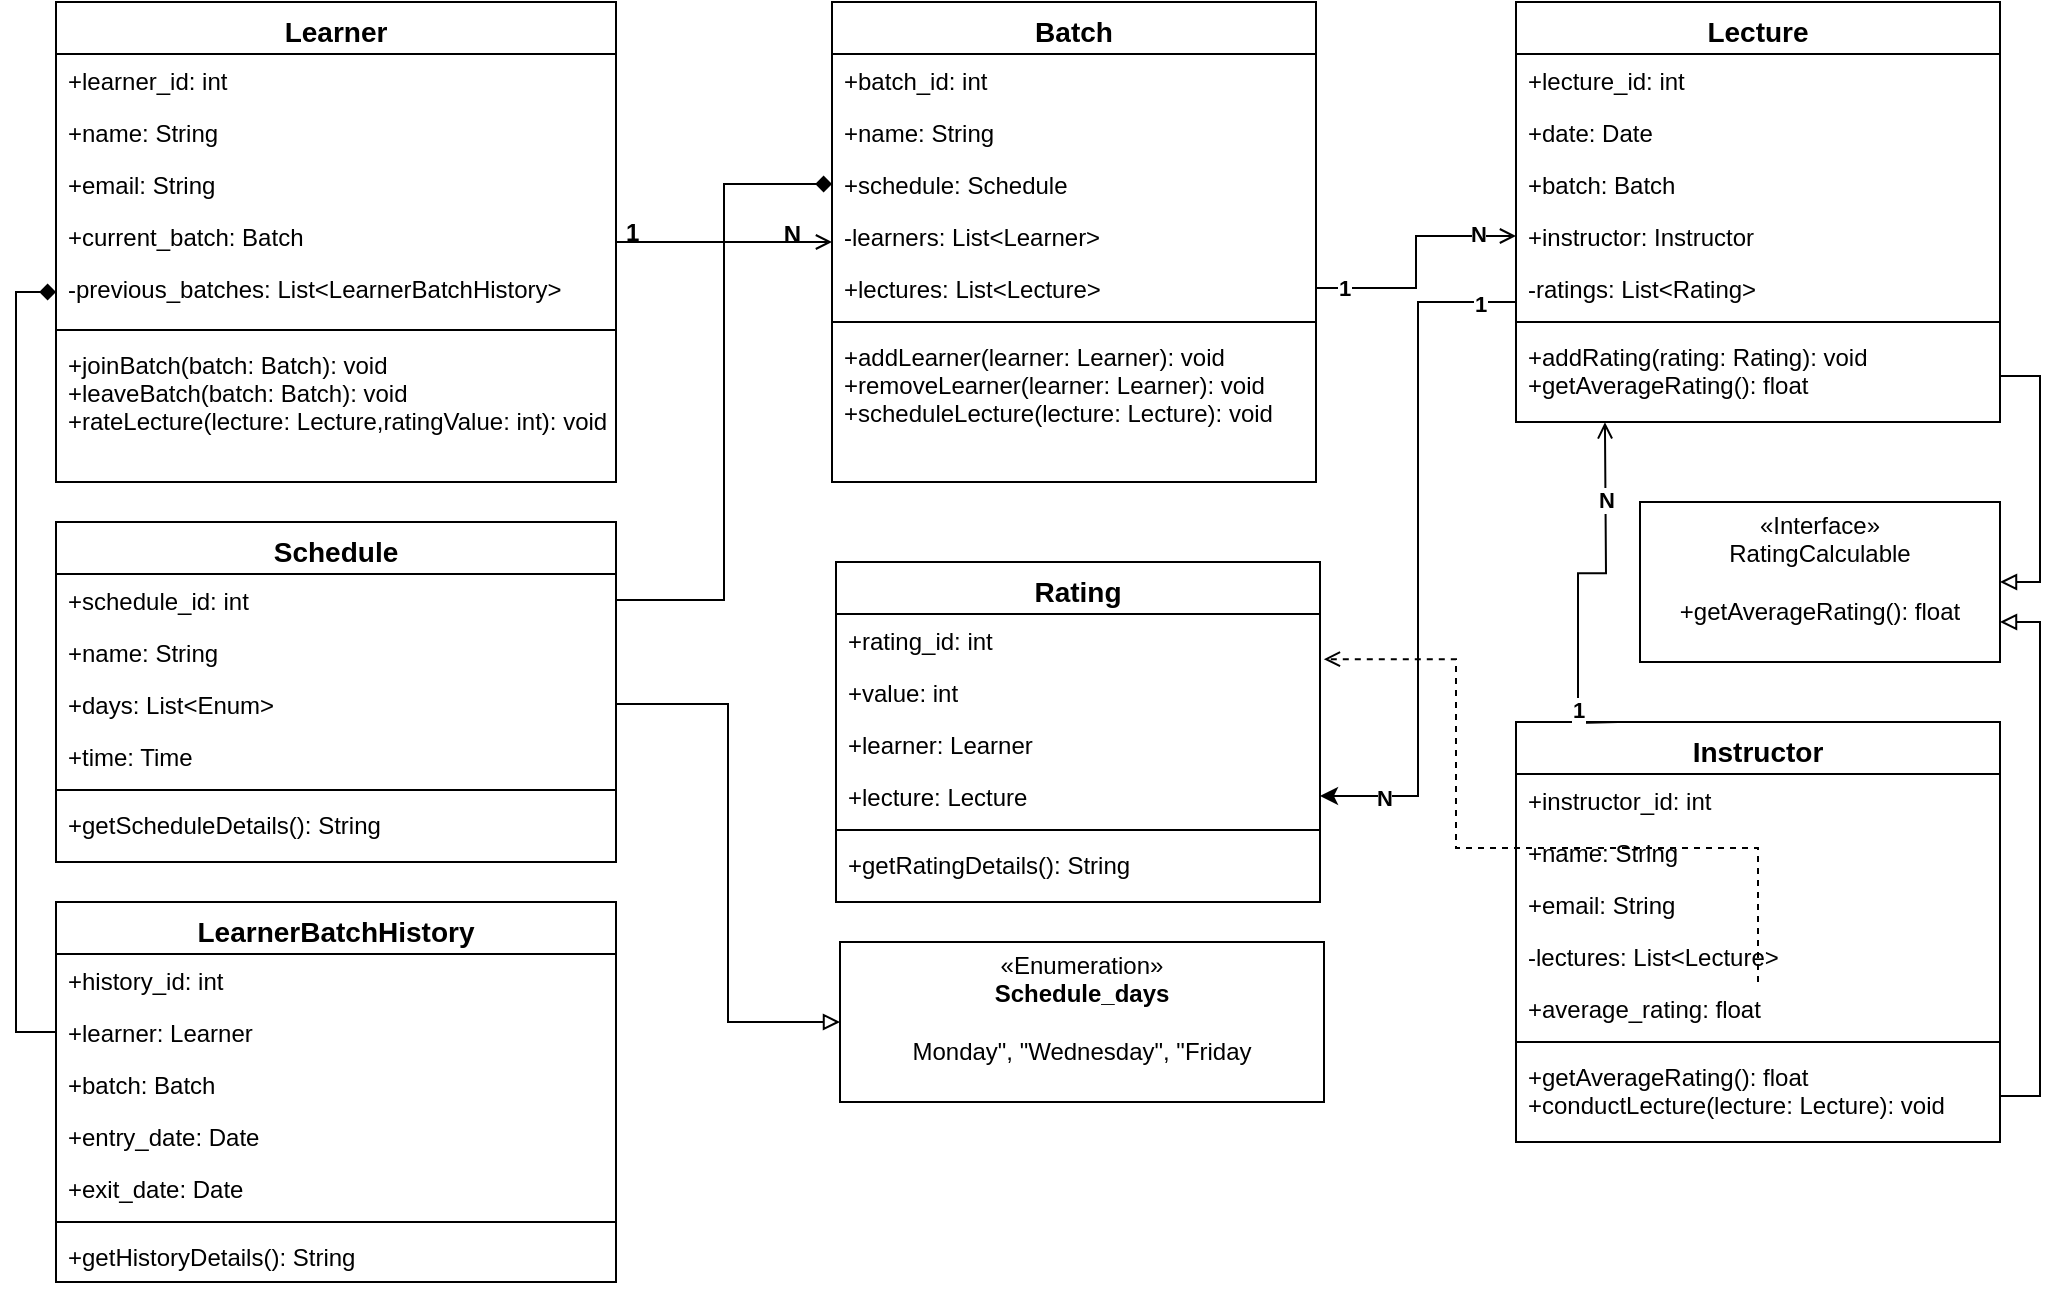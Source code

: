 <mxfile version="24.7.7">
  <diagram id="C5RBs43oDa-KdzZeNtuy" name="Page-1">
    <mxGraphModel dx="1050" dy="557" grid="1" gridSize="10" guides="1" tooltips="1" connect="1" arrows="1" fold="1" page="1" pageScale="1" pageWidth="827" pageHeight="1169" math="0" shadow="0">
      <root>
        <mxCell id="WIyWlLk6GJQsqaUBKTNV-0" />
        <mxCell id="WIyWlLk6GJQsqaUBKTNV-1" parent="WIyWlLk6GJQsqaUBKTNV-0" />
        <mxCell id="zkfFHV4jXpPFQw0GAbJ--0" value="Learner" style="swimlane;fontStyle=1;align=center;verticalAlign=top;childLayout=stackLayout;horizontal=1;startSize=26;horizontalStack=0;resizeParent=1;resizeLast=0;collapsible=1;marginBottom=0;rounded=0;shadow=0;strokeWidth=1;fontSize=14;" parent="WIyWlLk6GJQsqaUBKTNV-1" vertex="1">
          <mxGeometry x="60" y="90" width="280" height="240" as="geometry">
            <mxRectangle x="230" y="140" width="160" height="26" as="alternateBounds" />
          </mxGeometry>
        </mxCell>
        <mxCell id="zkfFHV4jXpPFQw0GAbJ--1" value="+learner_id: int" style="text;align=left;verticalAlign=top;spacingLeft=4;spacingRight=4;overflow=hidden;rotatable=0;points=[[0,0.5],[1,0.5]];portConstraint=eastwest;" parent="zkfFHV4jXpPFQw0GAbJ--0" vertex="1">
          <mxGeometry y="26" width="280" height="26" as="geometry" />
        </mxCell>
        <mxCell id="zkfFHV4jXpPFQw0GAbJ--2" value="+name: String" style="text;align=left;verticalAlign=top;spacingLeft=4;spacingRight=4;overflow=hidden;rotatable=0;points=[[0,0.5],[1,0.5]];portConstraint=eastwest;rounded=0;shadow=0;html=0;" parent="zkfFHV4jXpPFQw0GAbJ--0" vertex="1">
          <mxGeometry y="52" width="280" height="26" as="geometry" />
        </mxCell>
        <mxCell id="zkfFHV4jXpPFQw0GAbJ--3" value="+email: String" style="text;align=left;verticalAlign=top;spacingLeft=4;spacingRight=4;overflow=hidden;rotatable=0;points=[[0,0.5],[1,0.5]];portConstraint=eastwest;rounded=0;shadow=0;html=0;" parent="zkfFHV4jXpPFQw0GAbJ--0" vertex="1">
          <mxGeometry y="78" width="280" height="26" as="geometry" />
        </mxCell>
        <mxCell id="ysmQvF6z4jJgy9oGwFPe-0" value="+current_batch: Batch" style="text;align=left;verticalAlign=top;spacingLeft=4;spacingRight=4;overflow=hidden;rotatable=0;points=[[0,0.5],[1,0.5]];portConstraint=eastwest;rounded=0;shadow=0;html=0;" vertex="1" parent="zkfFHV4jXpPFQw0GAbJ--0">
          <mxGeometry y="104" width="280" height="26" as="geometry" />
        </mxCell>
        <mxCell id="ysmQvF6z4jJgy9oGwFPe-1" value="-previous_batches: List&lt;LearnerBatchHistory&gt;" style="text;align=left;verticalAlign=top;spacingLeft=4;spacingRight=4;overflow=hidden;rotatable=0;points=[[0,0.5],[1,0.5]];portConstraint=eastwest;rounded=0;shadow=0;html=0;" vertex="1" parent="zkfFHV4jXpPFQw0GAbJ--0">
          <mxGeometry y="130" width="280" height="30" as="geometry" />
        </mxCell>
        <mxCell id="zkfFHV4jXpPFQw0GAbJ--4" value="" style="line;html=1;strokeWidth=1;align=left;verticalAlign=middle;spacingTop=-1;spacingLeft=3;spacingRight=3;rotatable=0;labelPosition=right;points=[];portConstraint=eastwest;" parent="zkfFHV4jXpPFQw0GAbJ--0" vertex="1">
          <mxGeometry y="160" width="280" height="8" as="geometry" />
        </mxCell>
        <mxCell id="zkfFHV4jXpPFQw0GAbJ--5" value="+joinBatch(batch: Batch): void&#xa;+leaveBatch(batch: Batch): void&#xa;+rateLecture(lecture: Lecture,ratingValue: int): void" style="text;align=left;verticalAlign=top;spacingLeft=4;spacingRight=4;overflow=hidden;rotatable=0;points=[[0,0.5],[1,0.5]];portConstraint=eastwest;" parent="zkfFHV4jXpPFQw0GAbJ--0" vertex="1">
          <mxGeometry y="168" width="280" height="52" as="geometry" />
        </mxCell>
        <mxCell id="zkfFHV4jXpPFQw0GAbJ--17" value="Batch" style="swimlane;fontStyle=1;align=center;verticalAlign=top;childLayout=stackLayout;horizontal=1;startSize=26;horizontalStack=0;resizeParent=1;resizeLast=0;collapsible=1;marginBottom=0;rounded=0;shadow=0;strokeWidth=1;fontSize=14;" parent="WIyWlLk6GJQsqaUBKTNV-1" vertex="1">
          <mxGeometry x="448" y="90" width="242" height="240" as="geometry">
            <mxRectangle x="550" y="140" width="160" height="26" as="alternateBounds" />
          </mxGeometry>
        </mxCell>
        <mxCell id="zkfFHV4jXpPFQw0GAbJ--18" value="+batch_id: int" style="text;align=left;verticalAlign=top;spacingLeft=4;spacingRight=4;overflow=hidden;rotatable=0;points=[[0,0.5],[1,0.5]];portConstraint=eastwest;" parent="zkfFHV4jXpPFQw0GAbJ--17" vertex="1">
          <mxGeometry y="26" width="242" height="26" as="geometry" />
        </mxCell>
        <mxCell id="zkfFHV4jXpPFQw0GAbJ--19" value="+name: String" style="text;align=left;verticalAlign=top;spacingLeft=4;spacingRight=4;overflow=hidden;rotatable=0;points=[[0,0.5],[1,0.5]];portConstraint=eastwest;rounded=0;shadow=0;html=0;" parent="zkfFHV4jXpPFQw0GAbJ--17" vertex="1">
          <mxGeometry y="52" width="242" height="26" as="geometry" />
        </mxCell>
        <mxCell id="zkfFHV4jXpPFQw0GAbJ--20" value="+schedule: Schedule" style="text;align=left;verticalAlign=top;spacingLeft=4;spacingRight=4;overflow=hidden;rotatable=0;points=[[0,0.5],[1,0.5]];portConstraint=eastwest;rounded=0;shadow=0;html=0;" parent="zkfFHV4jXpPFQw0GAbJ--17" vertex="1">
          <mxGeometry y="78" width="242" height="26" as="geometry" />
        </mxCell>
        <mxCell id="zkfFHV4jXpPFQw0GAbJ--21" value="-learners: List&lt;Learner&gt;" style="text;align=left;verticalAlign=top;spacingLeft=4;spacingRight=4;overflow=hidden;rotatable=0;points=[[0,0.5],[1,0.5]];portConstraint=eastwest;rounded=0;shadow=0;html=0;" parent="zkfFHV4jXpPFQw0GAbJ--17" vertex="1">
          <mxGeometry y="104" width="242" height="26" as="geometry" />
        </mxCell>
        <mxCell id="zkfFHV4jXpPFQw0GAbJ--22" value="+lectures: List&lt;Lecture&gt;" style="text;align=left;verticalAlign=top;spacingLeft=4;spacingRight=4;overflow=hidden;rotatable=0;points=[[0,0.5],[1,0.5]];portConstraint=eastwest;rounded=0;shadow=0;html=0;" parent="zkfFHV4jXpPFQw0GAbJ--17" vertex="1">
          <mxGeometry y="130" width="242" height="26" as="geometry" />
        </mxCell>
        <mxCell id="zkfFHV4jXpPFQw0GAbJ--23" value="" style="line;html=1;strokeWidth=1;align=left;verticalAlign=middle;spacingTop=-1;spacingLeft=3;spacingRight=3;rotatable=0;labelPosition=right;points=[];portConstraint=eastwest;" parent="zkfFHV4jXpPFQw0GAbJ--17" vertex="1">
          <mxGeometry y="156" width="242" height="8" as="geometry" />
        </mxCell>
        <mxCell id="zkfFHV4jXpPFQw0GAbJ--24" value="+addLearner(learner: Learner): void&#xa;+removeLearner(learner: Learner): void&#xa;+scheduleLecture(lecture: Lecture): void" style="text;align=left;verticalAlign=top;spacingLeft=4;spacingRight=4;overflow=hidden;rotatable=0;points=[[0,0.5],[1,0.5]];portConstraint=eastwest;" parent="zkfFHV4jXpPFQw0GAbJ--17" vertex="1">
          <mxGeometry y="164" width="242" height="76" as="geometry" />
        </mxCell>
        <mxCell id="zkfFHV4jXpPFQw0GAbJ--26" value="" style="endArrow=open;shadow=0;strokeWidth=1;rounded=0;curved=0;endFill=0;edgeStyle=elbowEdgeStyle;elbow=vertical;" parent="WIyWlLk6GJQsqaUBKTNV-1" source="zkfFHV4jXpPFQw0GAbJ--0" target="zkfFHV4jXpPFQw0GAbJ--17" edge="1">
          <mxGeometry x="0.5" y="41" relative="1" as="geometry">
            <mxPoint x="320" y="162" as="sourcePoint" />
            <mxPoint x="480" y="162" as="targetPoint" />
            <mxPoint x="-40" y="32" as="offset" />
          </mxGeometry>
        </mxCell>
        <mxCell id="zkfFHV4jXpPFQw0GAbJ--27" value="1" style="resizable=0;align=left;verticalAlign=bottom;labelBackgroundColor=none;fontSize=12;fontStyle=1" parent="zkfFHV4jXpPFQw0GAbJ--26" connectable="0" vertex="1">
          <mxGeometry x="-1" relative="1" as="geometry">
            <mxPoint x="3" y="4" as="offset" />
          </mxGeometry>
        </mxCell>
        <mxCell id="zkfFHV4jXpPFQw0GAbJ--28" value="N" style="resizable=0;align=right;verticalAlign=bottom;labelBackgroundColor=none;fontSize=12;fontStyle=1" parent="zkfFHV4jXpPFQw0GAbJ--26" connectable="0" vertex="1">
          <mxGeometry x="1" relative="1" as="geometry">
            <mxPoint x="-14" y="5" as="offset" />
          </mxGeometry>
        </mxCell>
        <mxCell id="ysmQvF6z4jJgy9oGwFPe-2" value="Schedule" style="swimlane;fontStyle=1;align=center;verticalAlign=top;childLayout=stackLayout;horizontal=1;startSize=26;horizontalStack=0;resizeParent=1;resizeLast=0;collapsible=1;marginBottom=0;rounded=0;shadow=0;strokeWidth=1;fontSize=14;" vertex="1" parent="WIyWlLk6GJQsqaUBKTNV-1">
          <mxGeometry x="60" y="350" width="280" height="170" as="geometry">
            <mxRectangle x="550" y="140" width="160" height="26" as="alternateBounds" />
          </mxGeometry>
        </mxCell>
        <mxCell id="ysmQvF6z4jJgy9oGwFPe-3" value="+schedule_id: int" style="text;align=left;verticalAlign=top;spacingLeft=4;spacingRight=4;overflow=hidden;rotatable=0;points=[[0,0.5],[1,0.5]];portConstraint=eastwest;" vertex="1" parent="ysmQvF6z4jJgy9oGwFPe-2">
          <mxGeometry y="26" width="280" height="26" as="geometry" />
        </mxCell>
        <mxCell id="ysmQvF6z4jJgy9oGwFPe-4" value="+name: String" style="text;align=left;verticalAlign=top;spacingLeft=4;spacingRight=4;overflow=hidden;rotatable=0;points=[[0,0.5],[1,0.5]];portConstraint=eastwest;rounded=0;shadow=0;html=0;" vertex="1" parent="ysmQvF6z4jJgy9oGwFPe-2">
          <mxGeometry y="52" width="280" height="26" as="geometry" />
        </mxCell>
        <mxCell id="ysmQvF6z4jJgy9oGwFPe-5" value="+days: List&lt;Enum&gt; " style="text;align=left;verticalAlign=top;spacingLeft=4;spacingRight=4;overflow=hidden;rotatable=0;points=[[0,0.5],[1,0.5]];portConstraint=eastwest;rounded=0;shadow=0;html=0;" vertex="1" parent="ysmQvF6z4jJgy9oGwFPe-2">
          <mxGeometry y="78" width="280" height="26" as="geometry" />
        </mxCell>
        <mxCell id="ysmQvF6z4jJgy9oGwFPe-6" value="+time: Time" style="text;align=left;verticalAlign=top;spacingLeft=4;spacingRight=4;overflow=hidden;rotatable=0;points=[[0,0.5],[1,0.5]];portConstraint=eastwest;rounded=0;shadow=0;html=0;" vertex="1" parent="ysmQvF6z4jJgy9oGwFPe-2">
          <mxGeometry y="104" width="280" height="26" as="geometry" />
        </mxCell>
        <mxCell id="ysmQvF6z4jJgy9oGwFPe-8" value="" style="line;html=1;strokeWidth=1;align=left;verticalAlign=middle;spacingTop=-1;spacingLeft=3;spacingRight=3;rotatable=0;labelPosition=right;points=[];portConstraint=eastwest;" vertex="1" parent="ysmQvF6z4jJgy9oGwFPe-2">
          <mxGeometry y="130" width="280" height="8" as="geometry" />
        </mxCell>
        <mxCell id="ysmQvF6z4jJgy9oGwFPe-9" value="+getScheduleDetails(): String" style="text;align=left;verticalAlign=top;spacingLeft=4;spacingRight=4;overflow=hidden;rotatable=0;points=[[0,0.5],[1,0.5]];portConstraint=eastwest;" vertex="1" parent="ysmQvF6z4jJgy9oGwFPe-2">
          <mxGeometry y="138" width="280" height="32" as="geometry" />
        </mxCell>
        <mxCell id="ysmQvF6z4jJgy9oGwFPe-10" value="«Enumeration»&lt;br&gt;&lt;b&gt;Schedule_days&lt;br&gt;&lt;br&gt;&lt;/b&gt;Monday&quot;, &quot;Wednesday&quot;, &quot;Friday&lt;b&gt;&lt;br&gt;&lt;br&gt;&lt;/b&gt;" style="html=1;whiteSpace=wrap;" vertex="1" parent="WIyWlLk6GJQsqaUBKTNV-1">
          <mxGeometry x="452" y="560" width="242" height="80" as="geometry" />
        </mxCell>
        <mxCell id="ysmQvF6z4jJgy9oGwFPe-11" value="Lecture" style="swimlane;fontStyle=1;align=center;verticalAlign=top;childLayout=stackLayout;horizontal=1;startSize=26;horizontalStack=0;resizeParent=1;resizeLast=0;collapsible=1;marginBottom=0;rounded=0;shadow=0;strokeWidth=1;fontSize=14;" vertex="1" parent="WIyWlLk6GJQsqaUBKTNV-1">
          <mxGeometry x="790" y="90" width="242" height="210" as="geometry">
            <mxRectangle x="550" y="140" width="160" height="26" as="alternateBounds" />
          </mxGeometry>
        </mxCell>
        <mxCell id="ysmQvF6z4jJgy9oGwFPe-12" value="+lecture_id: int" style="text;align=left;verticalAlign=top;spacingLeft=4;spacingRight=4;overflow=hidden;rotatable=0;points=[[0,0.5],[1,0.5]];portConstraint=eastwest;" vertex="1" parent="ysmQvF6z4jJgy9oGwFPe-11">
          <mxGeometry y="26" width="242" height="26" as="geometry" />
        </mxCell>
        <mxCell id="ysmQvF6z4jJgy9oGwFPe-13" value="+date: Date" style="text;align=left;verticalAlign=top;spacingLeft=4;spacingRight=4;overflow=hidden;rotatable=0;points=[[0,0.5],[1,0.5]];portConstraint=eastwest;rounded=0;shadow=0;html=0;" vertex="1" parent="ysmQvF6z4jJgy9oGwFPe-11">
          <mxGeometry y="52" width="242" height="26" as="geometry" />
        </mxCell>
        <mxCell id="ysmQvF6z4jJgy9oGwFPe-14" value="+batch: Batch" style="text;align=left;verticalAlign=top;spacingLeft=4;spacingRight=4;overflow=hidden;rotatable=0;points=[[0,0.5],[1,0.5]];portConstraint=eastwest;rounded=0;shadow=0;html=0;" vertex="1" parent="ysmQvF6z4jJgy9oGwFPe-11">
          <mxGeometry y="78" width="242" height="26" as="geometry" />
        </mxCell>
        <mxCell id="ysmQvF6z4jJgy9oGwFPe-15" value="+instructor: Instructor" style="text;align=left;verticalAlign=top;spacingLeft=4;spacingRight=4;overflow=hidden;rotatable=0;points=[[0,0.5],[1,0.5]];portConstraint=eastwest;rounded=0;shadow=0;html=0;" vertex="1" parent="ysmQvF6z4jJgy9oGwFPe-11">
          <mxGeometry y="104" width="242" height="26" as="geometry" />
        </mxCell>
        <mxCell id="ysmQvF6z4jJgy9oGwFPe-16" value="-ratings: List&lt;Rating&gt;" style="text;align=left;verticalAlign=top;spacingLeft=4;spacingRight=4;overflow=hidden;rotatable=0;points=[[0,0.5],[1,0.5]];portConstraint=eastwest;rounded=0;shadow=0;html=0;" vertex="1" parent="ysmQvF6z4jJgy9oGwFPe-11">
          <mxGeometry y="130" width="242" height="26" as="geometry" />
        </mxCell>
        <mxCell id="ysmQvF6z4jJgy9oGwFPe-17" value="" style="line;html=1;strokeWidth=1;align=left;verticalAlign=middle;spacingTop=-1;spacingLeft=3;spacingRight=3;rotatable=0;labelPosition=right;points=[];portConstraint=eastwest;" vertex="1" parent="ysmQvF6z4jJgy9oGwFPe-11">
          <mxGeometry y="156" width="242" height="8" as="geometry" />
        </mxCell>
        <mxCell id="ysmQvF6z4jJgy9oGwFPe-18" value="+addRating(rating: Rating): void&#xa;+getAverageRating(): float" style="text;align=left;verticalAlign=top;spacingLeft=4;spacingRight=4;overflow=hidden;rotatable=0;points=[[0,0.5],[1,0.5]];portConstraint=eastwest;" vertex="1" parent="ysmQvF6z4jJgy9oGwFPe-11">
          <mxGeometry y="164" width="242" height="46" as="geometry" />
        </mxCell>
        <mxCell id="ysmQvF6z4jJgy9oGwFPe-19" value="Instructor" style="swimlane;fontStyle=1;align=center;verticalAlign=top;childLayout=stackLayout;horizontal=1;startSize=26;horizontalStack=0;resizeParent=1;resizeLast=0;collapsible=1;marginBottom=0;rounded=0;shadow=0;strokeWidth=1;fontSize=14;" vertex="1" parent="WIyWlLk6GJQsqaUBKTNV-1">
          <mxGeometry x="790" y="450" width="242" height="210" as="geometry">
            <mxRectangle x="550" y="140" width="160" height="26" as="alternateBounds" />
          </mxGeometry>
        </mxCell>
        <mxCell id="ysmQvF6z4jJgy9oGwFPe-20" value="+instructor_id: int" style="text;align=left;verticalAlign=top;spacingLeft=4;spacingRight=4;overflow=hidden;rotatable=0;points=[[0,0.5],[1,0.5]];portConstraint=eastwest;" vertex="1" parent="ysmQvF6z4jJgy9oGwFPe-19">
          <mxGeometry y="26" width="242" height="26" as="geometry" />
        </mxCell>
        <mxCell id="ysmQvF6z4jJgy9oGwFPe-21" value="+name: String" style="text;align=left;verticalAlign=top;spacingLeft=4;spacingRight=4;overflow=hidden;rotatable=0;points=[[0,0.5],[1,0.5]];portConstraint=eastwest;rounded=0;shadow=0;html=0;" vertex="1" parent="ysmQvF6z4jJgy9oGwFPe-19">
          <mxGeometry y="52" width="242" height="26" as="geometry" />
        </mxCell>
        <mxCell id="ysmQvF6z4jJgy9oGwFPe-22" value="+email: String" style="text;align=left;verticalAlign=top;spacingLeft=4;spacingRight=4;overflow=hidden;rotatable=0;points=[[0,0.5],[1,0.5]];portConstraint=eastwest;rounded=0;shadow=0;html=0;" vertex="1" parent="ysmQvF6z4jJgy9oGwFPe-19">
          <mxGeometry y="78" width="242" height="26" as="geometry" />
        </mxCell>
        <mxCell id="ysmQvF6z4jJgy9oGwFPe-23" value="-lectures: List&lt;Lecture&gt;" style="text;align=left;verticalAlign=top;spacingLeft=4;spacingRight=4;overflow=hidden;rotatable=0;points=[[0,0.5],[1,0.5]];portConstraint=eastwest;rounded=0;shadow=0;html=0;" vertex="1" parent="ysmQvF6z4jJgy9oGwFPe-19">
          <mxGeometry y="104" width="242" height="26" as="geometry" />
        </mxCell>
        <mxCell id="ysmQvF6z4jJgy9oGwFPe-24" value="+average_rating: float" style="text;align=left;verticalAlign=top;spacingLeft=4;spacingRight=4;overflow=hidden;rotatable=0;points=[[0,0.5],[1,0.5]];portConstraint=eastwest;rounded=0;shadow=0;html=0;" vertex="1" parent="ysmQvF6z4jJgy9oGwFPe-19">
          <mxGeometry y="130" width="242" height="26" as="geometry" />
        </mxCell>
        <mxCell id="ysmQvF6z4jJgy9oGwFPe-25" value="" style="line;html=1;strokeWidth=1;align=left;verticalAlign=middle;spacingTop=-1;spacingLeft=3;spacingRight=3;rotatable=0;labelPosition=right;points=[];portConstraint=eastwest;" vertex="1" parent="ysmQvF6z4jJgy9oGwFPe-19">
          <mxGeometry y="156" width="242" height="8" as="geometry" />
        </mxCell>
        <mxCell id="ysmQvF6z4jJgy9oGwFPe-26" value="+getAverageRating(): float&#xa;+conductLecture(lecture: Lecture): void" style="text;align=left;verticalAlign=top;spacingLeft=4;spacingRight=4;overflow=hidden;rotatable=0;points=[[0,0.5],[1,0.5]];portConstraint=eastwest;" vertex="1" parent="ysmQvF6z4jJgy9oGwFPe-19">
          <mxGeometry y="164" width="242" height="46" as="geometry" />
        </mxCell>
        <mxCell id="ysmQvF6z4jJgy9oGwFPe-27" value="Rating" style="swimlane;fontStyle=1;align=center;verticalAlign=top;childLayout=stackLayout;horizontal=1;startSize=26;horizontalStack=0;resizeParent=1;resizeLast=0;collapsible=1;marginBottom=0;rounded=0;shadow=0;strokeWidth=1;fontSize=14;" vertex="1" parent="WIyWlLk6GJQsqaUBKTNV-1">
          <mxGeometry x="450" y="370" width="242" height="170" as="geometry">
            <mxRectangle x="550" y="140" width="160" height="26" as="alternateBounds" />
          </mxGeometry>
        </mxCell>
        <mxCell id="ysmQvF6z4jJgy9oGwFPe-28" value="+rating_id: int" style="text;align=left;verticalAlign=top;spacingLeft=4;spacingRight=4;overflow=hidden;rotatable=0;points=[[0,0.5],[1,0.5]];portConstraint=eastwest;" vertex="1" parent="ysmQvF6z4jJgy9oGwFPe-27">
          <mxGeometry y="26" width="242" height="26" as="geometry" />
        </mxCell>
        <mxCell id="ysmQvF6z4jJgy9oGwFPe-29" value="+value: int" style="text;align=left;verticalAlign=top;spacingLeft=4;spacingRight=4;overflow=hidden;rotatable=0;points=[[0,0.5],[1,0.5]];portConstraint=eastwest;rounded=0;shadow=0;html=0;" vertex="1" parent="ysmQvF6z4jJgy9oGwFPe-27">
          <mxGeometry y="52" width="242" height="26" as="geometry" />
        </mxCell>
        <mxCell id="ysmQvF6z4jJgy9oGwFPe-30" value="+learner: Learner" style="text;align=left;verticalAlign=top;spacingLeft=4;spacingRight=4;overflow=hidden;rotatable=0;points=[[0,0.5],[1,0.5]];portConstraint=eastwest;rounded=0;shadow=0;html=0;" vertex="1" parent="ysmQvF6z4jJgy9oGwFPe-27">
          <mxGeometry y="78" width="242" height="26" as="geometry" />
        </mxCell>
        <mxCell id="ysmQvF6z4jJgy9oGwFPe-31" value="+lecture: Lecture" style="text;align=left;verticalAlign=top;spacingLeft=4;spacingRight=4;overflow=hidden;rotatable=0;points=[[0,0.5],[1,0.5]];portConstraint=eastwest;rounded=0;shadow=0;html=0;" vertex="1" parent="ysmQvF6z4jJgy9oGwFPe-27">
          <mxGeometry y="104" width="242" height="26" as="geometry" />
        </mxCell>
        <mxCell id="ysmQvF6z4jJgy9oGwFPe-33" value="" style="line;html=1;strokeWidth=1;align=left;verticalAlign=middle;spacingTop=-1;spacingLeft=3;spacingRight=3;rotatable=0;labelPosition=right;points=[];portConstraint=eastwest;" vertex="1" parent="ysmQvF6z4jJgy9oGwFPe-27">
          <mxGeometry y="130" width="242" height="8" as="geometry" />
        </mxCell>
        <mxCell id="ysmQvF6z4jJgy9oGwFPe-34" value="+getRatingDetails(): String" style="text;align=left;verticalAlign=top;spacingLeft=4;spacingRight=4;overflow=hidden;rotatable=0;points=[[0,0.5],[1,0.5]];portConstraint=eastwest;" vertex="1" parent="ysmQvF6z4jJgy9oGwFPe-27">
          <mxGeometry y="138" width="242" height="32" as="geometry" />
        </mxCell>
        <mxCell id="ysmQvF6z4jJgy9oGwFPe-35" value="LearnerBatchHistory" style="swimlane;fontStyle=1;align=center;verticalAlign=top;childLayout=stackLayout;horizontal=1;startSize=26;horizontalStack=0;resizeParent=1;resizeLast=0;collapsible=1;marginBottom=0;rounded=0;shadow=0;strokeWidth=1;fontSize=14;" vertex="1" parent="WIyWlLk6GJQsqaUBKTNV-1">
          <mxGeometry x="60" y="540" width="280" height="190" as="geometry">
            <mxRectangle x="550" y="140" width="160" height="26" as="alternateBounds" />
          </mxGeometry>
        </mxCell>
        <mxCell id="ysmQvF6z4jJgy9oGwFPe-36" value="+history_id: int" style="text;align=left;verticalAlign=top;spacingLeft=4;spacingRight=4;overflow=hidden;rotatable=0;points=[[0,0.5],[1,0.5]];portConstraint=eastwest;" vertex="1" parent="ysmQvF6z4jJgy9oGwFPe-35">
          <mxGeometry y="26" width="280" height="26" as="geometry" />
        </mxCell>
        <mxCell id="ysmQvF6z4jJgy9oGwFPe-37" value="+learner: Learner" style="text;align=left;verticalAlign=top;spacingLeft=4;spacingRight=4;overflow=hidden;rotatable=0;points=[[0,0.5],[1,0.5]];portConstraint=eastwest;rounded=0;shadow=0;html=0;" vertex="1" parent="ysmQvF6z4jJgy9oGwFPe-35">
          <mxGeometry y="52" width="280" height="26" as="geometry" />
        </mxCell>
        <mxCell id="ysmQvF6z4jJgy9oGwFPe-38" value="+batch: Batch" style="text;align=left;verticalAlign=top;spacingLeft=4;spacingRight=4;overflow=hidden;rotatable=0;points=[[0,0.5],[1,0.5]];portConstraint=eastwest;rounded=0;shadow=0;html=0;" vertex="1" parent="ysmQvF6z4jJgy9oGwFPe-35">
          <mxGeometry y="78" width="280" height="26" as="geometry" />
        </mxCell>
        <mxCell id="ysmQvF6z4jJgy9oGwFPe-39" value="+entry_date: Date" style="text;align=left;verticalAlign=top;spacingLeft=4;spacingRight=4;overflow=hidden;rotatable=0;points=[[0,0.5],[1,0.5]];portConstraint=eastwest;rounded=0;shadow=0;html=0;" vertex="1" parent="ysmQvF6z4jJgy9oGwFPe-35">
          <mxGeometry y="104" width="280" height="26" as="geometry" />
        </mxCell>
        <mxCell id="ysmQvF6z4jJgy9oGwFPe-40" value="+exit_date: Date" style="text;align=left;verticalAlign=top;spacingLeft=4;spacingRight=4;overflow=hidden;rotatable=0;points=[[0,0.5],[1,0.5]];portConstraint=eastwest;rounded=0;shadow=0;html=0;" vertex="1" parent="ysmQvF6z4jJgy9oGwFPe-35">
          <mxGeometry y="130" width="280" height="26" as="geometry" />
        </mxCell>
        <mxCell id="ysmQvF6z4jJgy9oGwFPe-41" value="" style="line;html=1;strokeWidth=1;align=left;verticalAlign=middle;spacingTop=-1;spacingLeft=3;spacingRight=3;rotatable=0;labelPosition=right;points=[];portConstraint=eastwest;" vertex="1" parent="ysmQvF6z4jJgy9oGwFPe-35">
          <mxGeometry y="156" width="280" height="8" as="geometry" />
        </mxCell>
        <mxCell id="ysmQvF6z4jJgy9oGwFPe-42" value="+getHistoryDetails(): String" style="text;align=left;verticalAlign=top;spacingLeft=4;spacingRight=4;overflow=hidden;rotatable=0;points=[[0,0.5],[1,0.5]];portConstraint=eastwest;" vertex="1" parent="ysmQvF6z4jJgy9oGwFPe-35">
          <mxGeometry y="164" width="280" height="26" as="geometry" />
        </mxCell>
        <mxCell id="ysmQvF6z4jJgy9oGwFPe-43" value="«Interface»&lt;br&gt;RatingCalculable&lt;b&gt;&lt;br&gt;&lt;br&gt;&lt;/b&gt;+getAverageRating(): float&lt;b&gt;&lt;br&gt;&lt;br&gt;&lt;/b&gt;" style="html=1;whiteSpace=wrap;" vertex="1" parent="WIyWlLk6GJQsqaUBKTNV-1">
          <mxGeometry x="852" y="340" width="180" height="80" as="geometry" />
        </mxCell>
        <mxCell id="ysmQvF6z4jJgy9oGwFPe-51" style="edgeStyle=orthogonalEdgeStyle;rounded=0;orthogonalLoop=1;jettySize=auto;html=1;entryX=0.473;entryY=1.004;entryDx=0;entryDy=0;entryPerimeter=0;endArrow=open;endFill=0;" edge="1" parent="WIyWlLk6GJQsqaUBKTNV-1">
          <mxGeometry relative="1" as="geometry">
            <mxPoint x="841" y="450" as="sourcePoint" />
            <mxPoint x="834.466" y="300.184" as="targetPoint" />
          </mxGeometry>
        </mxCell>
        <mxCell id="ysmQvF6z4jJgy9oGwFPe-52" value="&lt;b&gt;N&lt;/b&gt;" style="edgeLabel;html=1;align=center;verticalAlign=middle;resizable=0;points=[];" vertex="1" connectable="0" parent="ysmQvF6z4jJgy9oGwFPe-51">
          <mxGeometry x="0.578" relative="1" as="geometry">
            <mxPoint as="offset" />
          </mxGeometry>
        </mxCell>
        <mxCell id="ysmQvF6z4jJgy9oGwFPe-53" value="&lt;b&gt;1&lt;/b&gt;" style="edgeLabel;html=1;align=center;verticalAlign=middle;resizable=0;points=[];" vertex="1" connectable="0" parent="ysmQvF6z4jJgy9oGwFPe-51">
          <mxGeometry x="-0.708" relative="1" as="geometry">
            <mxPoint as="offset" />
          </mxGeometry>
        </mxCell>
        <mxCell id="ysmQvF6z4jJgy9oGwFPe-54" style="edgeStyle=orthogonalEdgeStyle;rounded=0;orthogonalLoop=1;jettySize=auto;html=1;exitX=0;exitY=0.5;exitDx=0;exitDy=0;entryX=1;entryY=0.5;entryDx=0;entryDy=0;" edge="1" parent="WIyWlLk6GJQsqaUBKTNV-1" source="ysmQvF6z4jJgy9oGwFPe-16" target="ysmQvF6z4jJgy9oGwFPe-31">
          <mxGeometry relative="1" as="geometry">
            <Array as="points">
              <mxPoint x="790" y="240" />
              <mxPoint x="741" y="240" />
              <mxPoint x="741" y="487" />
            </Array>
          </mxGeometry>
        </mxCell>
        <mxCell id="ysmQvF6z4jJgy9oGwFPe-59" value="&lt;b&gt;1&lt;/b&gt;" style="edgeLabel;html=1;align=center;verticalAlign=middle;resizable=0;points=[];" vertex="1" connectable="0" parent="ysmQvF6z4jJgy9oGwFPe-54">
          <mxGeometry x="-0.856" y="1" relative="1" as="geometry">
            <mxPoint as="offset" />
          </mxGeometry>
        </mxCell>
        <mxCell id="ysmQvF6z4jJgy9oGwFPe-60" value="&lt;b&gt;N&lt;/b&gt;" style="edgeLabel;html=1;align=center;verticalAlign=middle;resizable=0;points=[];" vertex="1" connectable="0" parent="ysmQvF6z4jJgy9oGwFPe-54">
          <mxGeometry x="0.821" y="1" relative="1" as="geometry">
            <mxPoint as="offset" />
          </mxGeometry>
        </mxCell>
        <mxCell id="ysmQvF6z4jJgy9oGwFPe-56" style="edgeStyle=orthogonalEdgeStyle;rounded=0;orthogonalLoop=1;jettySize=auto;html=1;exitX=1;exitY=0.5;exitDx=0;exitDy=0;entryX=0;entryY=0.5;entryDx=0;entryDy=0;endArrow=open;endFill=0;" edge="1" parent="WIyWlLk6GJQsqaUBKTNV-1" source="zkfFHV4jXpPFQw0GAbJ--22" target="ysmQvF6z4jJgy9oGwFPe-15">
          <mxGeometry relative="1" as="geometry" />
        </mxCell>
        <mxCell id="ysmQvF6z4jJgy9oGwFPe-57" value="&lt;b&gt;N&lt;/b&gt;" style="edgeLabel;html=1;align=center;verticalAlign=middle;resizable=0;points=[];" vertex="1" connectable="0" parent="ysmQvF6z4jJgy9oGwFPe-56">
          <mxGeometry x="0.692" y="1" relative="1" as="geometry">
            <mxPoint as="offset" />
          </mxGeometry>
        </mxCell>
        <mxCell id="ysmQvF6z4jJgy9oGwFPe-58" value="&lt;b&gt;1&lt;/b&gt;" style="edgeLabel;html=1;align=center;verticalAlign=middle;resizable=0;points=[];" vertex="1" connectable="0" parent="ysmQvF6z4jJgy9oGwFPe-56">
          <mxGeometry x="-0.784" relative="1" as="geometry">
            <mxPoint as="offset" />
          </mxGeometry>
        </mxCell>
        <mxCell id="ysmQvF6z4jJgy9oGwFPe-61" style="edgeStyle=orthogonalEdgeStyle;rounded=0;orthogonalLoop=1;jettySize=auto;html=1;exitX=1;exitY=0.5;exitDx=0;exitDy=0;entryX=0;entryY=0.5;entryDx=0;entryDy=0;endArrow=diamond;endFill=1;" edge="1" parent="WIyWlLk6GJQsqaUBKTNV-1" source="ysmQvF6z4jJgy9oGwFPe-3" target="zkfFHV4jXpPFQw0GAbJ--20">
          <mxGeometry relative="1" as="geometry" />
        </mxCell>
        <mxCell id="ysmQvF6z4jJgy9oGwFPe-63" style="edgeStyle=orthogonalEdgeStyle;rounded=0;orthogonalLoop=1;jettySize=auto;html=1;entryX=1.008;entryY=-0.131;entryDx=0;entryDy=0;entryPerimeter=0;endArrow=open;endFill=0;dashed=1;" edge="1" parent="WIyWlLk6GJQsqaUBKTNV-1" source="ysmQvF6z4jJgy9oGwFPe-24" target="ysmQvF6z4jJgy9oGwFPe-29">
          <mxGeometry relative="1" as="geometry">
            <Array as="points">
              <mxPoint x="760" y="513" />
              <mxPoint x="760" y="419" />
            </Array>
          </mxGeometry>
        </mxCell>
        <mxCell id="ysmQvF6z4jJgy9oGwFPe-65" style="edgeStyle=orthogonalEdgeStyle;rounded=0;orthogonalLoop=1;jettySize=auto;html=1;exitX=1;exitY=0.5;exitDx=0;exitDy=0;entryX=1;entryY=0.5;entryDx=0;entryDy=0;endArrow=block;endFill=0;" edge="1" parent="WIyWlLk6GJQsqaUBKTNV-1" source="ysmQvF6z4jJgy9oGwFPe-18" target="ysmQvF6z4jJgy9oGwFPe-43">
          <mxGeometry relative="1" as="geometry" />
        </mxCell>
        <mxCell id="ysmQvF6z4jJgy9oGwFPe-66" style="edgeStyle=orthogonalEdgeStyle;rounded=0;orthogonalLoop=1;jettySize=auto;html=1;exitX=1;exitY=0.5;exitDx=0;exitDy=0;entryX=1;entryY=0.75;entryDx=0;entryDy=0;endArrow=block;endFill=0;" edge="1" parent="WIyWlLk6GJQsqaUBKTNV-1" source="ysmQvF6z4jJgy9oGwFPe-26" target="ysmQvF6z4jJgy9oGwFPe-43">
          <mxGeometry relative="1" as="geometry" />
        </mxCell>
        <mxCell id="ysmQvF6z4jJgy9oGwFPe-67" style="edgeStyle=orthogonalEdgeStyle;rounded=0;orthogonalLoop=1;jettySize=auto;html=1;exitX=1;exitY=0.5;exitDx=0;exitDy=0;entryX=0;entryY=0.5;entryDx=0;entryDy=0;endArrow=block;endFill=0;" edge="1" parent="WIyWlLk6GJQsqaUBKTNV-1" source="ysmQvF6z4jJgy9oGwFPe-5" target="ysmQvF6z4jJgy9oGwFPe-10">
          <mxGeometry relative="1" as="geometry" />
        </mxCell>
        <mxCell id="ysmQvF6z4jJgy9oGwFPe-69" style="edgeStyle=orthogonalEdgeStyle;rounded=0;orthogonalLoop=1;jettySize=auto;html=1;exitX=0;exitY=0.5;exitDx=0;exitDy=0;entryX=0;entryY=0.5;entryDx=0;entryDy=0;endArrow=diamond;endFill=1;" edge="1" parent="WIyWlLk6GJQsqaUBKTNV-1" source="ysmQvF6z4jJgy9oGwFPe-37" target="ysmQvF6z4jJgy9oGwFPe-1">
          <mxGeometry relative="1" as="geometry" />
        </mxCell>
      </root>
    </mxGraphModel>
  </diagram>
</mxfile>
